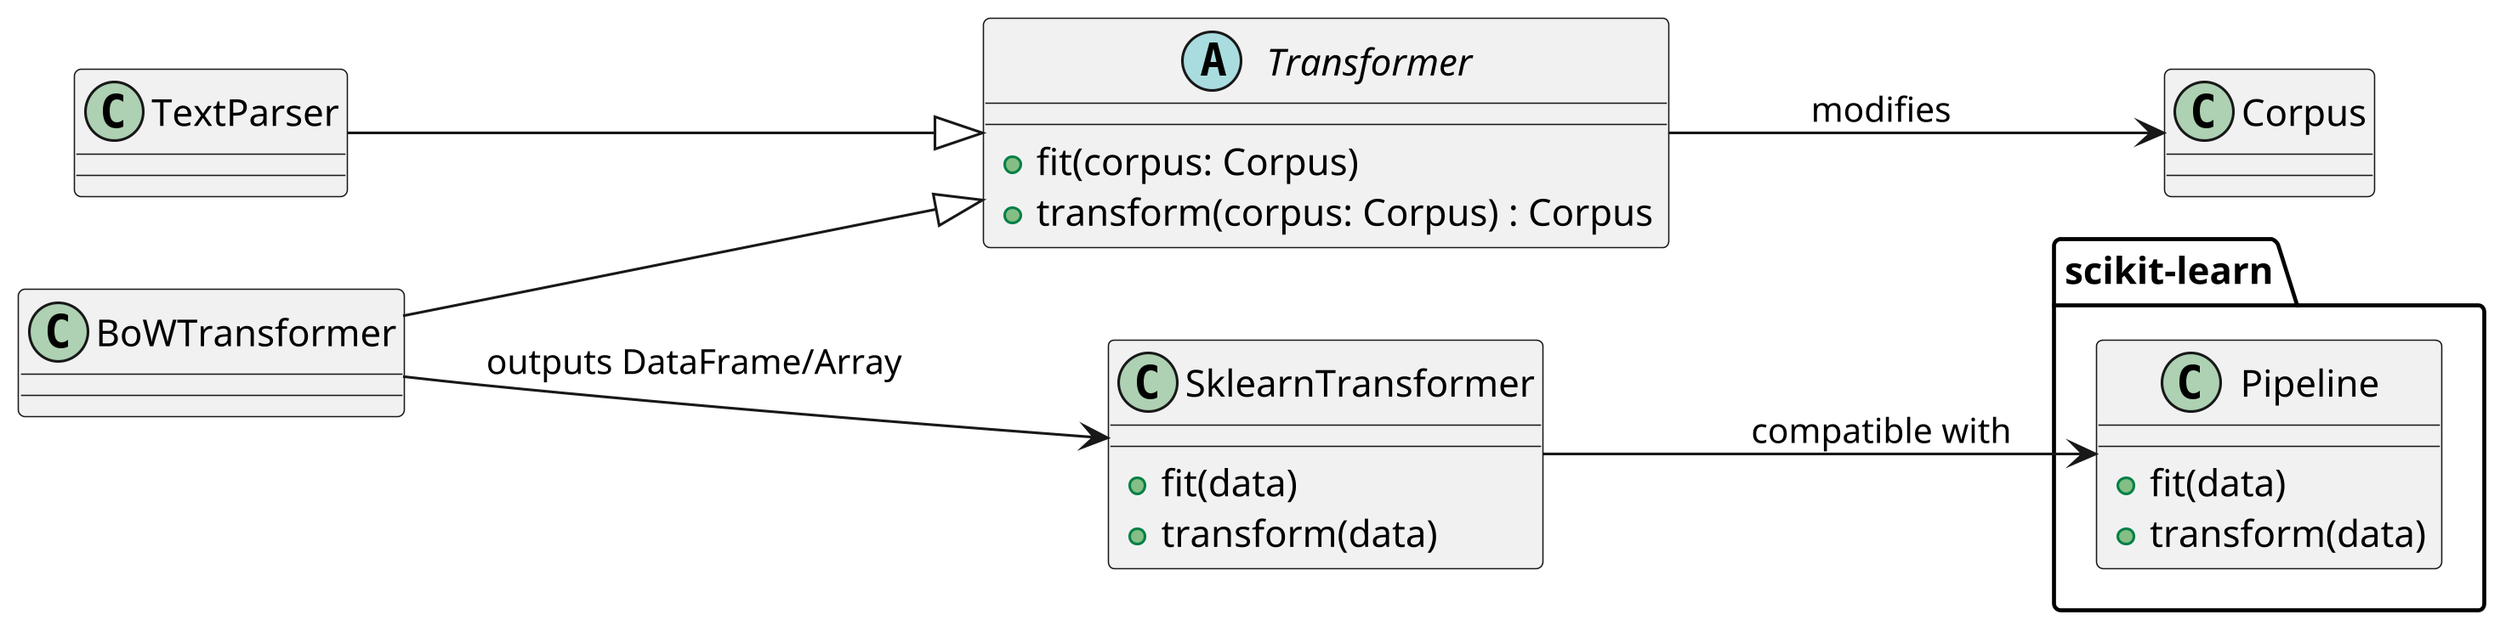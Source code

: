 @startuml
skinparam dpi 300
left to right direction

' Core Corpus class
class Corpus {
}

' Abstract Transformer
abstract class Transformer {
  +fit(corpus: Corpus)
  +transform(corpus: Corpus) : Corpus
}

' ConvoKit-specific transformers
class TextParser
class BoWTransformer

' sklearn compatibility
class SklearnTransformer {
  +fit(data)
  +transform(data)
}

package "scikit-learn" {
  class Pipeline {
    +fit(data)
    +transform(data)
  }
}

' Inheritance
TextParser --|> Transformer
BoWTransformer --|> Transformer

' Transformer relationships
Transformer --> Corpus : modifies

' Interoperability
BoWTransformer --> SklearnTransformer : outputs DataFrame/Array
SklearnTransformer --> Pipeline : compatible with

@enduml
